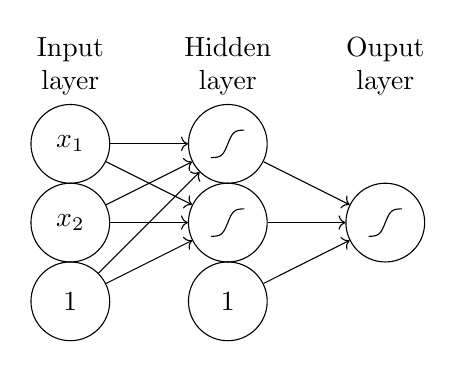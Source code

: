 \tikzset{%
  every neuron/.style={
    circle,
    draw,
    minimum size=1cm
  },
  neuron missing/.style={
    draw=none, 
    scale=4,
    text height=0.333cm,
    execute at begin node=\color{black}$\vdots$
  },
  sig/.style={path picture= {
    \begin{scope}[x=1pt,y=10pt]
      \draw plot[domain=-6:6] (\x,{1/(1 + exp(-\x))-0.5});
    \end{scope}
    }
  }
}

\node [every neuron/.try, neuron 1/.try] (input-1) at (0,2.5-1) {$x_1$};
\node [every neuron/.try, neuron 2/.try] (input-2) at (0,2.5-2) {$x_2$};
\node [every neuron/.try, neuron 3/.try] (input-3) at (0,2.5-3) {$1$};

\node [every neuron/.try, neuron 1/.try, sig ] (hidden-1) at (2,2.5-1) {};
\node [every neuron/.try, neuron 2/.try, sig ] (hidden-2) at (2,2.5-2) {};
\node [every neuron/.try, neuron 3/.try] (hidden-3) at (2,2.5-3) {$1$};

\node [every neuron/.try, neuron 1/.try, sig ] (output-1) at (4,1.5-1) {};

\foreach \i in {1,2,3}
  \foreach \j in {1,2}
    \draw [->] (input-\i) -- (hidden-\j);

\foreach \i in {1,2,3}
  \foreach \j in {1}
    \draw [->] (hidden-\i) -- (output-\j);

\foreach \l [count=\x from 0] in {Input, Hidden, Ouput}
  \node [align=center, above] at (\x*2,2) {\l \\ layer};
